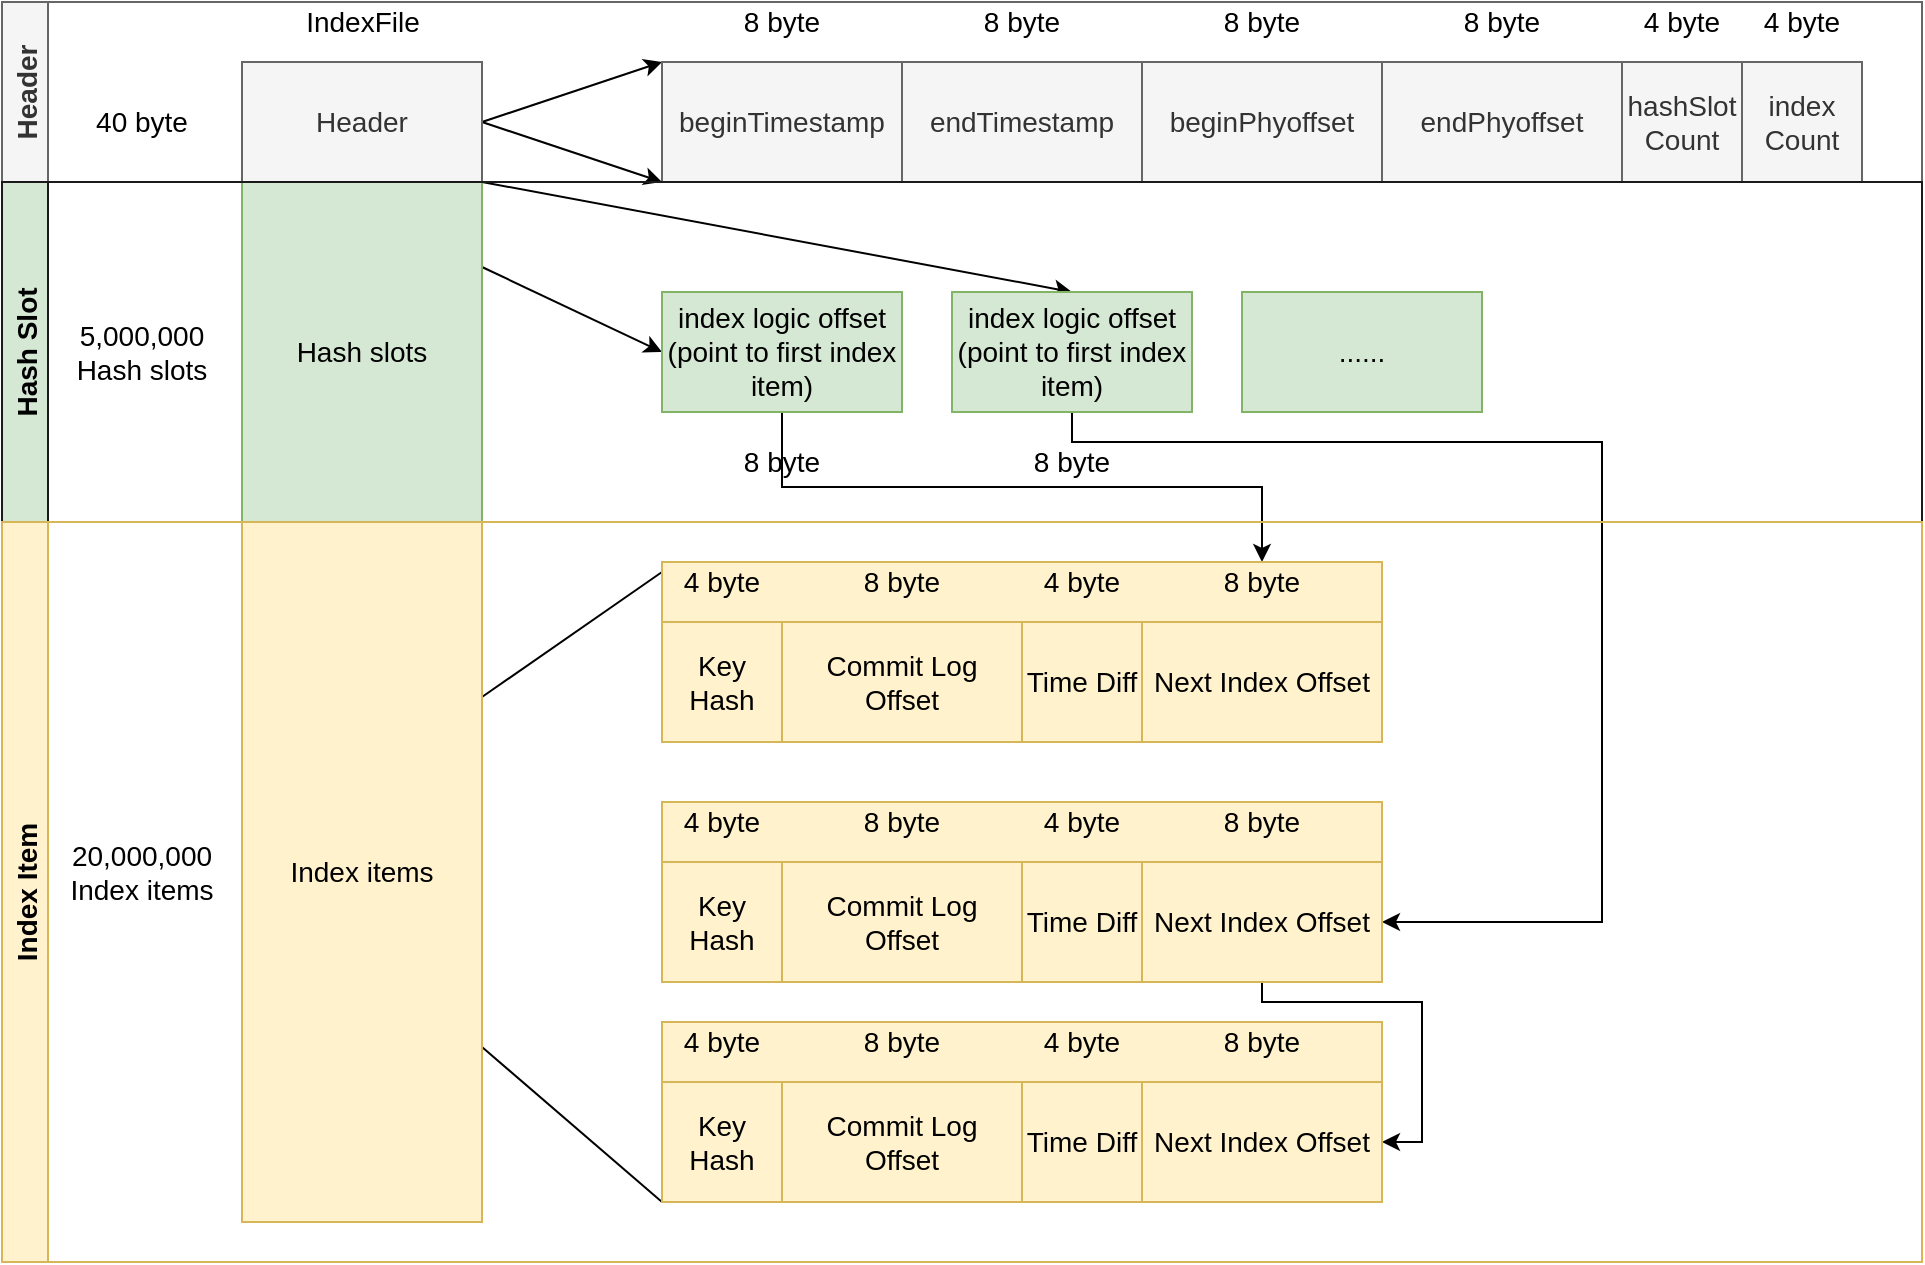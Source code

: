 <mxfile version="15.2.7" type="github">
  <diagram id="1TtkzJcrxPjyWFRE7SGS" name="Page-1">
    <mxGraphModel dx="1422" dy="772" grid="1" gridSize="10" guides="1" tooltips="1" connect="1" arrows="1" fold="1" page="1" pageScale="1" pageWidth="850" pageHeight="1100" math="0" shadow="0">
      <root>
        <mxCell id="0" />
        <mxCell id="1" parent="0" />
        <mxCell id="w17S3JuCTsw3o_YlWqG--4" value="IndexFile" style="text;html=1;align=center;verticalAlign=middle;resizable=0;points=[];autosize=1;strokeColor=none;fillColor=none;fontSize=14;" vertex="1" parent="1">
          <mxGeometry x="145" y="20" width="70" height="20" as="geometry" />
        </mxCell>
        <mxCell id="w17S3JuCTsw3o_YlWqG--26" style="rounded=0;orthogonalLoop=1;jettySize=auto;html=1;exitX=1;exitY=0.5;exitDx=0;exitDy=0;entryX=0;entryY=0;entryDx=0;entryDy=0;fontSize=14;" edge="1" parent="1" source="w17S3JuCTsw3o_YlWqG--5" target="w17S3JuCTsw3o_YlWqG--12">
          <mxGeometry relative="1" as="geometry" />
        </mxCell>
        <mxCell id="w17S3JuCTsw3o_YlWqG--27" style="edgeStyle=none;rounded=0;orthogonalLoop=1;jettySize=auto;html=1;exitX=1;exitY=0.5;exitDx=0;exitDy=0;entryX=0;entryY=1;entryDx=0;entryDy=0;fontSize=14;" edge="1" parent="1" source="w17S3JuCTsw3o_YlWqG--5" target="w17S3JuCTsw3o_YlWqG--12">
          <mxGeometry relative="1" as="geometry" />
        </mxCell>
        <mxCell id="w17S3JuCTsw3o_YlWqG--5" value="Header" style="rounded=0;whiteSpace=wrap;html=1;fontSize=14;fillColor=#f5f5f5;strokeColor=#666666;fontColor=#333333;" vertex="1" parent="1">
          <mxGeometry x="120" y="50" width="120" height="60" as="geometry" />
        </mxCell>
        <mxCell id="w17S3JuCTsw3o_YlWqG--6" value="40 byte" style="text;html=1;strokeColor=none;fillColor=none;align=center;verticalAlign=middle;whiteSpace=wrap;rounded=0;fontSize=14;" vertex="1" parent="1">
          <mxGeometry x="40" y="70" width="60" height="20" as="geometry" />
        </mxCell>
        <mxCell id="w17S3JuCTsw3o_YlWqG--30" style="edgeStyle=none;rounded=0;orthogonalLoop=1;jettySize=auto;html=1;exitX=1;exitY=0.25;exitDx=0;exitDy=0;entryX=0;entryY=0.5;entryDx=0;entryDy=0;fontSize=14;" edge="1" parent="1" source="w17S3JuCTsw3o_YlWqG--7" target="w17S3JuCTsw3o_YlWqG--28">
          <mxGeometry relative="1" as="geometry" />
        </mxCell>
        <mxCell id="w17S3JuCTsw3o_YlWqG--34" style="edgeStyle=none;rounded=0;orthogonalLoop=1;jettySize=auto;html=1;exitX=1;exitY=0;exitDx=0;exitDy=0;entryX=0.5;entryY=0;entryDx=0;entryDy=0;fontSize=14;" edge="1" parent="1" source="w17S3JuCTsw3o_YlWqG--7" target="w17S3JuCTsw3o_YlWqG--32">
          <mxGeometry relative="1" as="geometry" />
        </mxCell>
        <mxCell id="w17S3JuCTsw3o_YlWqG--7" value="Hash slots" style="rounded=0;whiteSpace=wrap;html=1;fontSize=14;fillColor=#d5e8d4;strokeColor=#82b366;" vertex="1" parent="1">
          <mxGeometry x="120" y="110" width="120" height="170" as="geometry" />
        </mxCell>
        <mxCell id="w17S3JuCTsw3o_YlWqG--104" style="rounded=0;orthogonalLoop=1;jettySize=auto;html=1;exitX=1;exitY=0.25;exitDx=0;exitDy=0;entryX=0;entryY=0.25;entryDx=0;entryDy=0;fontSize=14;endArrow=none;endFill=0;" edge="1" parent="1" source="w17S3JuCTsw3o_YlWqG--8" target="w17S3JuCTsw3o_YlWqG--88">
          <mxGeometry relative="1" as="geometry" />
        </mxCell>
        <mxCell id="w17S3JuCTsw3o_YlWqG--105" style="edgeStyle=none;rounded=0;orthogonalLoop=1;jettySize=auto;html=1;exitX=1;exitY=0.75;exitDx=0;exitDy=0;entryX=0;entryY=1;entryDx=0;entryDy=0;fontSize=14;endArrow=none;endFill=0;" edge="1" parent="1" source="w17S3JuCTsw3o_YlWqG--8" target="w17S3JuCTsw3o_YlWqG--94">
          <mxGeometry relative="1" as="geometry" />
        </mxCell>
        <mxCell id="w17S3JuCTsw3o_YlWqG--8" value="Index items" style="rounded=0;whiteSpace=wrap;html=1;fontSize=14;fillColor=#fff2cc;strokeColor=#d6b656;" vertex="1" parent="1">
          <mxGeometry x="120" y="280" width="120" height="350" as="geometry" />
        </mxCell>
        <mxCell id="w17S3JuCTsw3o_YlWqG--9" value="5,000,000&lt;br&gt;Hash slots" style="text;html=1;strokeColor=none;fillColor=none;align=center;verticalAlign=middle;whiteSpace=wrap;rounded=0;fontSize=14;" vertex="1" parent="1">
          <mxGeometry x="25" y="185" width="90" height="20" as="geometry" />
        </mxCell>
        <mxCell id="w17S3JuCTsw3o_YlWqG--10" value="20,000,000&lt;br&gt;Index items" style="text;html=1;strokeColor=none;fillColor=none;align=center;verticalAlign=middle;whiteSpace=wrap;rounded=0;fontSize=14;" vertex="1" parent="1">
          <mxGeometry x="30" y="445" width="80" height="20" as="geometry" />
        </mxCell>
        <mxCell id="w17S3JuCTsw3o_YlWqG--11" style="edgeStyle=orthogonalEdgeStyle;rounded=0;orthogonalLoop=1;jettySize=auto;html=1;exitX=0.5;exitY=1;exitDx=0;exitDy=0;fontSize=14;" edge="1" parent="1" source="w17S3JuCTsw3o_YlWqG--9" target="w17S3JuCTsw3o_YlWqG--9">
          <mxGeometry relative="1" as="geometry" />
        </mxCell>
        <mxCell id="w17S3JuCTsw3o_YlWqG--12" value="beginTimestamp" style="rounded=0;whiteSpace=wrap;html=1;fontSize=14;fillColor=#f5f5f5;strokeColor=#666666;fontColor=#333333;" vertex="1" parent="1">
          <mxGeometry x="330" y="50" width="120" height="60" as="geometry" />
        </mxCell>
        <mxCell id="w17S3JuCTsw3o_YlWqG--13" value="endTimestamp" style="rounded=0;whiteSpace=wrap;html=1;fontSize=14;fillColor=#f5f5f5;strokeColor=#666666;fontColor=#333333;" vertex="1" parent="1">
          <mxGeometry x="450" y="50" width="120" height="60" as="geometry" />
        </mxCell>
        <mxCell id="w17S3JuCTsw3o_YlWqG--14" value="beginPhyoffset" style="rounded=0;whiteSpace=wrap;html=1;fontSize=14;fillColor=#f5f5f5;strokeColor=#666666;fontColor=#333333;" vertex="1" parent="1">
          <mxGeometry x="570" y="50" width="120" height="60" as="geometry" />
        </mxCell>
        <mxCell id="w17S3JuCTsw3o_YlWqG--15" value="endPhyoffset" style="rounded=0;whiteSpace=wrap;html=1;fontSize=14;fillColor=#f5f5f5;strokeColor=#666666;fontColor=#333333;" vertex="1" parent="1">
          <mxGeometry x="690" y="50" width="120" height="60" as="geometry" />
        </mxCell>
        <mxCell id="w17S3JuCTsw3o_YlWqG--16" value="hashSlot&lt;br&gt;Count" style="rounded=0;whiteSpace=wrap;html=1;fontSize=14;fillColor=#f5f5f5;strokeColor=#666666;fontColor=#333333;" vertex="1" parent="1">
          <mxGeometry x="810" y="50" width="60" height="60" as="geometry" />
        </mxCell>
        <mxCell id="w17S3JuCTsw3o_YlWqG--17" value="index&lt;br&gt;Count" style="rounded=0;whiteSpace=wrap;html=1;fontSize=14;fillColor=#f5f5f5;strokeColor=#666666;fontColor=#333333;" vertex="1" parent="1">
          <mxGeometry x="870" y="50" width="60" height="60" as="geometry" />
        </mxCell>
        <mxCell id="w17S3JuCTsw3o_YlWqG--19" value="8 byte" style="text;html=1;strokeColor=none;fillColor=none;align=center;verticalAlign=middle;whiteSpace=wrap;rounded=0;fontSize=14;" vertex="1" parent="1">
          <mxGeometry x="355" y="20" width="70" height="20" as="geometry" />
        </mxCell>
        <mxCell id="w17S3JuCTsw3o_YlWqG--20" value="8 byte" style="text;html=1;strokeColor=none;fillColor=none;align=center;verticalAlign=middle;whiteSpace=wrap;rounded=0;fontSize=14;" vertex="1" parent="1">
          <mxGeometry x="475" y="20" width="70" height="20" as="geometry" />
        </mxCell>
        <mxCell id="w17S3JuCTsw3o_YlWqG--21" value="8 byte" style="text;html=1;strokeColor=none;fillColor=none;align=center;verticalAlign=middle;whiteSpace=wrap;rounded=0;fontSize=14;" vertex="1" parent="1">
          <mxGeometry x="595" y="20" width="70" height="20" as="geometry" />
        </mxCell>
        <mxCell id="w17S3JuCTsw3o_YlWqG--22" value="8 byte" style="text;html=1;strokeColor=none;fillColor=none;align=center;verticalAlign=middle;whiteSpace=wrap;rounded=0;fontSize=14;" vertex="1" parent="1">
          <mxGeometry x="715" y="20" width="70" height="20" as="geometry" />
        </mxCell>
        <mxCell id="w17S3JuCTsw3o_YlWqG--23" value="4 byte" style="text;html=1;strokeColor=none;fillColor=none;align=center;verticalAlign=middle;whiteSpace=wrap;rounded=0;fontSize=14;" vertex="1" parent="1">
          <mxGeometry x="805" y="20" width="70" height="20" as="geometry" />
        </mxCell>
        <mxCell id="w17S3JuCTsw3o_YlWqG--24" value="4 byte" style="text;html=1;strokeColor=none;fillColor=none;align=center;verticalAlign=middle;whiteSpace=wrap;rounded=0;fontSize=14;" vertex="1" parent="1">
          <mxGeometry x="865" y="20" width="70" height="20" as="geometry" />
        </mxCell>
        <mxCell id="w17S3JuCTsw3o_YlWqG--68" style="edgeStyle=orthogonalEdgeStyle;rounded=0;orthogonalLoop=1;jettySize=auto;html=1;exitX=0.5;exitY=1;exitDx=0;exitDy=0;entryX=0.5;entryY=0;entryDx=0;entryDy=0;fontSize=14;" edge="1" parent="1" source="w17S3JuCTsw3o_YlWqG--28" target="w17S3JuCTsw3o_YlWqG--87">
          <mxGeometry relative="1" as="geometry">
            <mxPoint x="630" y="320" as="targetPoint" />
          </mxGeometry>
        </mxCell>
        <mxCell id="w17S3JuCTsw3o_YlWqG--28" value="index logic offset&lt;br&gt;(point to first index item)" style="rounded=0;whiteSpace=wrap;html=1;fontSize=14;fillColor=#d5e8d4;strokeColor=#82b366;" vertex="1" parent="1">
          <mxGeometry x="330" y="165" width="120" height="60" as="geometry" />
        </mxCell>
        <mxCell id="w17S3JuCTsw3o_YlWqG--29" value="8 byte" style="text;html=1;strokeColor=none;fillColor=none;align=center;verticalAlign=middle;whiteSpace=wrap;rounded=0;sketch=0;startSize=0;fontSize=14;" vertex="1" parent="1">
          <mxGeometry x="360" y="240" width="60" height="20" as="geometry" />
        </mxCell>
        <mxCell id="w17S3JuCTsw3o_YlWqG--69" style="edgeStyle=orthogonalEdgeStyle;rounded=0;orthogonalLoop=1;jettySize=auto;html=1;exitX=0.5;exitY=1;exitDx=0;exitDy=0;entryX=1;entryY=0.5;entryDx=0;entryDy=0;fontSize=14;" edge="1" parent="1" source="w17S3JuCTsw3o_YlWqG--32" target="w17S3JuCTsw3o_YlWqG--52">
          <mxGeometry relative="1" as="geometry">
            <Array as="points">
              <mxPoint x="535" y="240" />
              <mxPoint x="800" y="240" />
              <mxPoint x="800" y="480" />
            </Array>
          </mxGeometry>
        </mxCell>
        <mxCell id="w17S3JuCTsw3o_YlWqG--32" value="index logic offset&lt;br&gt;(point to first index item)" style="rounded=0;whiteSpace=wrap;html=1;fontSize=14;fillColor=#d5e8d4;strokeColor=#82b366;" vertex="1" parent="1">
          <mxGeometry x="475" y="165" width="120" height="60" as="geometry" />
        </mxCell>
        <mxCell id="w17S3JuCTsw3o_YlWqG--36" value="8 byte" style="text;html=1;strokeColor=none;fillColor=none;align=center;verticalAlign=middle;whiteSpace=wrap;rounded=0;sketch=0;startSize=0;fontSize=14;" vertex="1" parent="1">
          <mxGeometry x="505" y="240" width="60" height="20" as="geometry" />
        </mxCell>
        <mxCell id="w17S3JuCTsw3o_YlWqG--38" value="......" style="rounded=0;whiteSpace=wrap;html=1;fontSize=14;fillColor=#d5e8d4;strokeColor=#82b366;" vertex="1" parent="1">
          <mxGeometry x="620" y="165" width="120" height="60" as="geometry" />
        </mxCell>
        <mxCell id="w17S3JuCTsw3o_YlWqG--67" style="edgeStyle=orthogonalEdgeStyle;rounded=0;orthogonalLoop=1;jettySize=auto;html=1;fontSize=14;entryX=1;entryY=0.5;entryDx=0;entryDy=0;" edge="1" parent="1" source="w17S3JuCTsw3o_YlWqG--52" target="w17S3JuCTsw3o_YlWqG--97">
          <mxGeometry relative="1" as="geometry">
            <mxPoint x="630" y="570" as="targetPoint" />
            <Array as="points">
              <mxPoint x="630" y="520" />
              <mxPoint x="710" y="520" />
              <mxPoint x="710" y="590" />
            </Array>
          </mxGeometry>
        </mxCell>
        <mxCell id="w17S3JuCTsw3o_YlWqG--71" value="Header" style="swimlane;horizontal=0;fontSize=14;fillColor=#f5f5f5;strokeColor=#666666;fontColor=#333333;" vertex="1" parent="1">
          <mxGeometry y="20" width="960" height="90" as="geometry" />
        </mxCell>
        <mxCell id="w17S3JuCTsw3o_YlWqG--72" value="Hash Slot" style="swimlane;horizontal=0;fontSize=14;fillColor=#d5e8d4;strokeColor=#1A1A1A;" vertex="1" parent="1">
          <mxGeometry y="110" width="960" height="170" as="geometry" />
        </mxCell>
        <mxCell id="w17S3JuCTsw3o_YlWqG--76" value="" style="group" vertex="1" connectable="0" parent="1">
          <mxGeometry x="330" y="420" width="360" height="90" as="geometry" />
        </mxCell>
        <mxCell id="w17S3JuCTsw3o_YlWqG--48" value="" style="group;container=0;fillColor=#fff2cc;strokeColor=#d6b656;" vertex="1" connectable="0" parent="w17S3JuCTsw3o_YlWqG--76">
          <mxGeometry width="360" height="90" as="geometry" />
        </mxCell>
        <mxCell id="w17S3JuCTsw3o_YlWqG--49" value="Key Hash" style="rounded=0;whiteSpace=wrap;html=1;fontSize=14;fillColor=#fff2cc;strokeColor=#d6b656;" vertex="1" parent="w17S3JuCTsw3o_YlWqG--76">
          <mxGeometry y="30" width="60" height="60" as="geometry" />
        </mxCell>
        <mxCell id="w17S3JuCTsw3o_YlWqG--50" value="Commit Log&lt;br&gt;Offset" style="rounded=0;whiteSpace=wrap;html=1;fontSize=14;fillColor=#fff2cc;strokeColor=#d6b656;" vertex="1" parent="w17S3JuCTsw3o_YlWqG--76">
          <mxGeometry x="60" y="30" width="120" height="60" as="geometry" />
        </mxCell>
        <mxCell id="w17S3JuCTsw3o_YlWqG--51" value="Time Diff" style="rounded=0;whiteSpace=wrap;html=1;fontSize=14;fillColor=#fff2cc;strokeColor=#d6b656;" vertex="1" parent="w17S3JuCTsw3o_YlWqG--76">
          <mxGeometry x="180" y="30" width="60" height="60" as="geometry" />
        </mxCell>
        <mxCell id="w17S3JuCTsw3o_YlWqG--52" value="Next Index Offset" style="rounded=0;whiteSpace=wrap;html=1;fontSize=14;fillColor=#fff2cc;strokeColor=#d6b656;" vertex="1" parent="w17S3JuCTsw3o_YlWqG--76">
          <mxGeometry x="240" y="30" width="120" height="60" as="geometry" />
        </mxCell>
        <mxCell id="w17S3JuCTsw3o_YlWqG--53" value="8 byte" style="text;html=1;strokeColor=none;fillColor=none;align=center;verticalAlign=middle;whiteSpace=wrap;rounded=0;fontSize=14;" vertex="1" parent="w17S3JuCTsw3o_YlWqG--76">
          <mxGeometry x="85" width="70" height="20" as="geometry" />
        </mxCell>
        <mxCell id="w17S3JuCTsw3o_YlWqG--54" value="8 byte" style="text;html=1;strokeColor=none;fillColor=none;align=center;verticalAlign=middle;whiteSpace=wrap;rounded=0;fontSize=14;" vertex="1" parent="w17S3JuCTsw3o_YlWqG--76">
          <mxGeometry x="265" width="70" height="20" as="geometry" />
        </mxCell>
        <mxCell id="w17S3JuCTsw3o_YlWqG--55" value="4 byte" style="text;html=1;strokeColor=none;fillColor=none;align=center;verticalAlign=middle;whiteSpace=wrap;rounded=0;fontSize=14;" vertex="1" parent="w17S3JuCTsw3o_YlWqG--76">
          <mxGeometry width="60" height="20" as="geometry" />
        </mxCell>
        <mxCell id="w17S3JuCTsw3o_YlWqG--56" value="4 byte" style="text;html=1;strokeColor=none;fillColor=none;align=center;verticalAlign=middle;whiteSpace=wrap;rounded=0;fontSize=14;" vertex="1" parent="w17S3JuCTsw3o_YlWqG--76">
          <mxGeometry x="175" width="70" height="20" as="geometry" />
        </mxCell>
        <mxCell id="w17S3JuCTsw3o_YlWqG--80" value="" style="group" vertex="1" connectable="0" parent="1">
          <mxGeometry x="330" y="300" width="360" height="90" as="geometry" />
        </mxCell>
        <mxCell id="w17S3JuCTsw3o_YlWqG--81" value="" style="group;container=0;fillColor=#fff2cc;strokeColor=#d6b656;" vertex="1" connectable="0" parent="w17S3JuCTsw3o_YlWqG--80">
          <mxGeometry width="360" height="90" as="geometry" />
        </mxCell>
        <mxCell id="w17S3JuCTsw3o_YlWqG--82" value="Key Hash" style="rounded=0;whiteSpace=wrap;html=1;fontSize=14;fillColor=#fff2cc;strokeColor=#d6b656;" vertex="1" parent="w17S3JuCTsw3o_YlWqG--80">
          <mxGeometry y="30" width="60" height="60" as="geometry" />
        </mxCell>
        <mxCell id="w17S3JuCTsw3o_YlWqG--83" value="Commit Log&lt;br&gt;Offset" style="rounded=0;whiteSpace=wrap;html=1;fontSize=14;fillColor=#fff2cc;strokeColor=#d6b656;" vertex="1" parent="w17S3JuCTsw3o_YlWqG--80">
          <mxGeometry x="60" y="30" width="120" height="60" as="geometry" />
        </mxCell>
        <mxCell id="w17S3JuCTsw3o_YlWqG--84" value="Time Diff" style="rounded=0;whiteSpace=wrap;html=1;fontSize=14;fillColor=#fff2cc;strokeColor=#d6b656;" vertex="1" parent="w17S3JuCTsw3o_YlWqG--80">
          <mxGeometry x="180" y="30" width="60" height="60" as="geometry" />
        </mxCell>
        <mxCell id="w17S3JuCTsw3o_YlWqG--85" value="Next Index Offset" style="rounded=0;whiteSpace=wrap;html=1;fontSize=14;fillColor=#fff2cc;strokeColor=#d6b656;" vertex="1" parent="w17S3JuCTsw3o_YlWqG--80">
          <mxGeometry x="240" y="30" width="120" height="60" as="geometry" />
        </mxCell>
        <mxCell id="w17S3JuCTsw3o_YlWqG--86" value="8 byte" style="text;html=1;strokeColor=none;fillColor=none;align=center;verticalAlign=middle;whiteSpace=wrap;rounded=0;fontSize=14;" vertex="1" parent="w17S3JuCTsw3o_YlWqG--80">
          <mxGeometry x="85" width="70" height="20" as="geometry" />
        </mxCell>
        <mxCell id="w17S3JuCTsw3o_YlWqG--87" value="8 byte" style="text;html=1;strokeColor=none;fillColor=none;align=center;verticalAlign=middle;whiteSpace=wrap;rounded=0;fontSize=14;" vertex="1" parent="w17S3JuCTsw3o_YlWqG--80">
          <mxGeometry x="265" width="70" height="20" as="geometry" />
        </mxCell>
        <mxCell id="w17S3JuCTsw3o_YlWqG--88" value="4 byte" style="text;html=1;strokeColor=none;fillColor=none;align=center;verticalAlign=middle;whiteSpace=wrap;rounded=0;fontSize=14;" vertex="1" parent="w17S3JuCTsw3o_YlWqG--80">
          <mxGeometry width="60" height="20" as="geometry" />
        </mxCell>
        <mxCell id="w17S3JuCTsw3o_YlWqG--89" value="4 byte" style="text;html=1;strokeColor=none;fillColor=none;align=center;verticalAlign=middle;whiteSpace=wrap;rounded=0;fontSize=14;" vertex="1" parent="w17S3JuCTsw3o_YlWqG--80">
          <mxGeometry x="175" width="70" height="20" as="geometry" />
        </mxCell>
        <mxCell id="w17S3JuCTsw3o_YlWqG--92" value="" style="group" vertex="1" connectable="0" parent="1">
          <mxGeometry x="330" y="530" width="360" height="90" as="geometry" />
        </mxCell>
        <mxCell id="w17S3JuCTsw3o_YlWqG--93" value="" style="group;container=0;fillColor=#fff2cc;strokeColor=#d6b656;" vertex="1" connectable="0" parent="w17S3JuCTsw3o_YlWqG--92">
          <mxGeometry width="360" height="90" as="geometry" />
        </mxCell>
        <mxCell id="w17S3JuCTsw3o_YlWqG--94" value="Key Hash" style="rounded=0;whiteSpace=wrap;html=1;fontSize=14;fillColor=#fff2cc;strokeColor=#d6b656;" vertex="1" parent="w17S3JuCTsw3o_YlWqG--92">
          <mxGeometry y="30" width="60" height="60" as="geometry" />
        </mxCell>
        <mxCell id="w17S3JuCTsw3o_YlWqG--95" value="Commit Log&lt;br&gt;Offset" style="rounded=0;whiteSpace=wrap;html=1;fontSize=14;fillColor=#fff2cc;strokeColor=#d6b656;" vertex="1" parent="w17S3JuCTsw3o_YlWqG--92">
          <mxGeometry x="60" y="30" width="120" height="60" as="geometry" />
        </mxCell>
        <mxCell id="w17S3JuCTsw3o_YlWqG--96" value="Time Diff" style="rounded=0;whiteSpace=wrap;html=1;fontSize=14;fillColor=#fff2cc;strokeColor=#d6b656;" vertex="1" parent="w17S3JuCTsw3o_YlWqG--92">
          <mxGeometry x="180" y="30" width="60" height="60" as="geometry" />
        </mxCell>
        <mxCell id="w17S3JuCTsw3o_YlWqG--97" value="Next Index Offset" style="rounded=0;whiteSpace=wrap;html=1;fontSize=14;fillColor=#fff2cc;strokeColor=#d6b656;" vertex="1" parent="w17S3JuCTsw3o_YlWqG--92">
          <mxGeometry x="240" y="30" width="120" height="60" as="geometry" />
        </mxCell>
        <mxCell id="w17S3JuCTsw3o_YlWqG--98" value="8 byte" style="text;html=1;strokeColor=none;fillColor=none;align=center;verticalAlign=middle;whiteSpace=wrap;rounded=0;fontSize=14;" vertex="1" parent="w17S3JuCTsw3o_YlWqG--92">
          <mxGeometry x="85" width="70" height="20" as="geometry" />
        </mxCell>
        <mxCell id="w17S3JuCTsw3o_YlWqG--99" value="8 byte" style="text;html=1;strokeColor=none;fillColor=none;align=center;verticalAlign=middle;whiteSpace=wrap;rounded=0;fontSize=14;" vertex="1" parent="w17S3JuCTsw3o_YlWqG--92">
          <mxGeometry x="265" width="70" height="20" as="geometry" />
        </mxCell>
        <mxCell id="w17S3JuCTsw3o_YlWqG--100" value="4 byte" style="text;html=1;strokeColor=none;fillColor=none;align=center;verticalAlign=middle;whiteSpace=wrap;rounded=0;fontSize=14;" vertex="1" parent="w17S3JuCTsw3o_YlWqG--92">
          <mxGeometry width="60" height="20" as="geometry" />
        </mxCell>
        <mxCell id="w17S3JuCTsw3o_YlWqG--101" value="4 byte" style="text;html=1;strokeColor=none;fillColor=none;align=center;verticalAlign=middle;whiteSpace=wrap;rounded=0;fontSize=14;" vertex="1" parent="w17S3JuCTsw3o_YlWqG--92">
          <mxGeometry x="175" width="70" height="20" as="geometry" />
        </mxCell>
        <mxCell id="w17S3JuCTsw3o_YlWqG--106" value="Index Item" style="swimlane;horizontal=0;fontSize=14;strokeColor=#d6b656;fillColor=#fff2cc;" vertex="1" parent="1">
          <mxGeometry y="280" width="960" height="370" as="geometry" />
        </mxCell>
      </root>
    </mxGraphModel>
  </diagram>
</mxfile>
